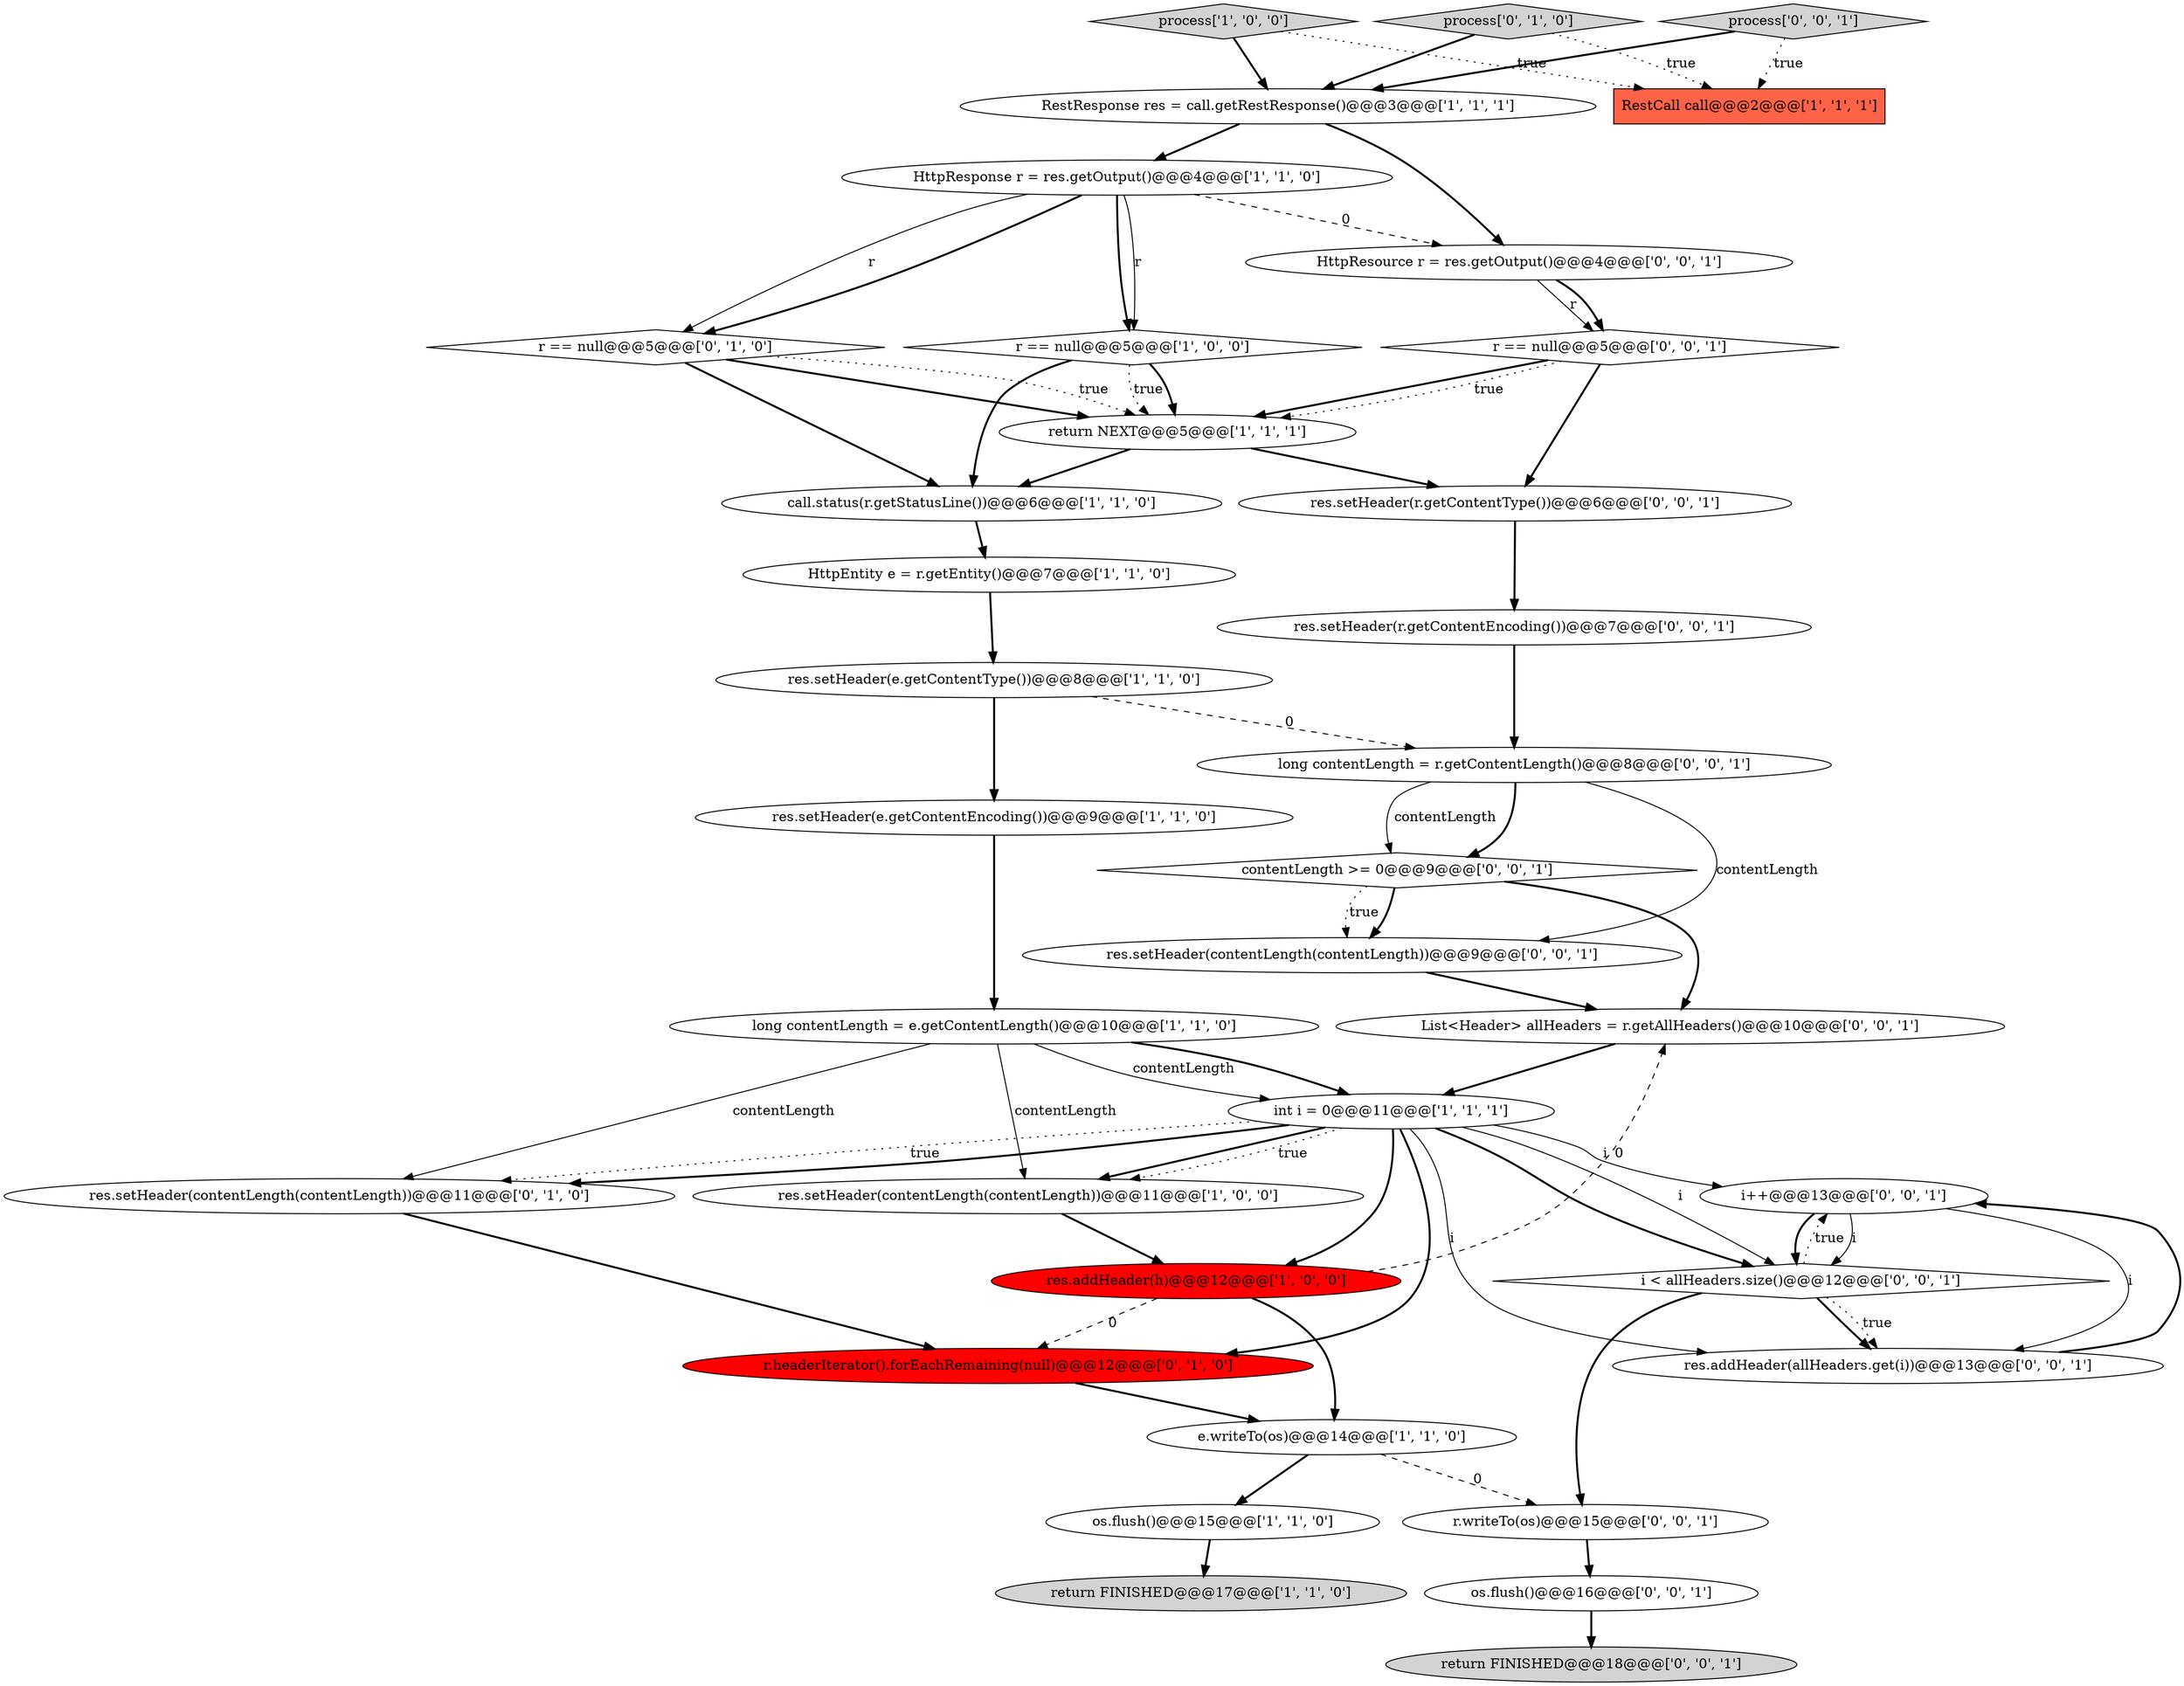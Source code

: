 digraph {
12 [style = filled, label = "HttpEntity e = r.getEntity()@@@7@@@['1', '1', '0']", fillcolor = white, shape = ellipse image = "AAA0AAABBB1BBB"];
1 [style = filled, label = "process['1', '0', '0']", fillcolor = lightgray, shape = diamond image = "AAA0AAABBB1BBB"];
7 [style = filled, label = "int i = 0@@@11@@@['1', '1', '1']", fillcolor = white, shape = ellipse image = "AAA0AAABBB1BBB"];
14 [style = filled, label = "res.setHeader(e.getContentType())@@@8@@@['1', '1', '0']", fillcolor = white, shape = ellipse image = "AAA0AAABBB1BBB"];
34 [style = filled, label = "r == null@@@5@@@['0', '0', '1']", fillcolor = white, shape = diamond image = "AAA0AAABBB3BBB"];
30 [style = filled, label = "i++@@@13@@@['0', '0', '1']", fillcolor = white, shape = ellipse image = "AAA0AAABBB3BBB"];
17 [style = filled, label = "res.setHeader(contentLength(contentLength))@@@11@@@['0', '1', '0']", fillcolor = white, shape = ellipse image = "AAA0AAABBB2BBB"];
27 [style = filled, label = "res.addHeader(allHeaders.get(i))@@@13@@@['0', '0', '1']", fillcolor = white, shape = ellipse image = "AAA0AAABBB3BBB"];
21 [style = filled, label = "contentLength >= 0@@@9@@@['0', '0', '1']", fillcolor = white, shape = diamond image = "AAA0AAABBB3BBB"];
6 [style = filled, label = "return NEXT@@@5@@@['1', '1', '1']", fillcolor = white, shape = ellipse image = "AAA0AAABBB1BBB"];
5 [style = filled, label = "e.writeTo(os)@@@14@@@['1', '1', '0']", fillcolor = white, shape = ellipse image = "AAA0AAABBB1BBB"];
24 [style = filled, label = "long contentLength = r.getContentLength()@@@8@@@['0', '0', '1']", fillcolor = white, shape = ellipse image = "AAA0AAABBB3BBB"];
25 [style = filled, label = "res.setHeader(r.getContentEncoding())@@@7@@@['0', '0', '1']", fillcolor = white, shape = ellipse image = "AAA0AAABBB3BBB"];
32 [style = filled, label = "process['0', '0', '1']", fillcolor = lightgray, shape = diamond image = "AAA0AAABBB3BBB"];
20 [style = filled, label = "r.headerIterator().forEachRemaining(null)@@@12@@@['0', '1', '0']", fillcolor = red, shape = ellipse image = "AAA1AAABBB2BBB"];
33 [style = filled, label = "HttpResource r = res.getOutput()@@@4@@@['0', '0', '1']", fillcolor = white, shape = ellipse image = "AAA0AAABBB3BBB"];
35 [style = filled, label = "res.setHeader(r.getContentType())@@@6@@@['0', '0', '1']", fillcolor = white, shape = ellipse image = "AAA0AAABBB3BBB"];
8 [style = filled, label = "res.setHeader(e.getContentEncoding())@@@9@@@['1', '1', '0']", fillcolor = white, shape = ellipse image = "AAA0AAABBB1BBB"];
10 [style = filled, label = "long contentLength = e.getContentLength()@@@10@@@['1', '1', '0']", fillcolor = white, shape = ellipse image = "AAA0AAABBB1BBB"];
31 [style = filled, label = "r.writeTo(os)@@@15@@@['0', '0', '1']", fillcolor = white, shape = ellipse image = "AAA0AAABBB3BBB"];
19 [style = filled, label = "process['0', '1', '0']", fillcolor = lightgray, shape = diamond image = "AAA0AAABBB2BBB"];
0 [style = filled, label = "return FINISHED@@@17@@@['1', '1', '0']", fillcolor = lightgray, shape = ellipse image = "AAA0AAABBB1BBB"];
18 [style = filled, label = "r == null@@@5@@@['0', '1', '0']", fillcolor = white, shape = diamond image = "AAA0AAABBB2BBB"];
9 [style = filled, label = "RestCall call@@@2@@@['1', '1', '1']", fillcolor = tomato, shape = box image = "AAA0AAABBB1BBB"];
22 [style = filled, label = "List<Header> allHeaders = r.getAllHeaders()@@@10@@@['0', '0', '1']", fillcolor = white, shape = ellipse image = "AAA0AAABBB3BBB"];
4 [style = filled, label = "r == null@@@5@@@['1', '0', '0']", fillcolor = white, shape = diamond image = "AAA0AAABBB1BBB"];
23 [style = filled, label = "i < allHeaders.size()@@@12@@@['0', '0', '1']", fillcolor = white, shape = diamond image = "AAA0AAABBB3BBB"];
11 [style = filled, label = "HttpResponse r = res.getOutput()@@@4@@@['1', '1', '0']", fillcolor = white, shape = ellipse image = "AAA0AAABBB1BBB"];
29 [style = filled, label = "os.flush()@@@16@@@['0', '0', '1']", fillcolor = white, shape = ellipse image = "AAA0AAABBB3BBB"];
16 [style = filled, label = "res.addHeader(h)@@@12@@@['1', '0', '0']", fillcolor = red, shape = ellipse image = "AAA1AAABBB1BBB"];
3 [style = filled, label = "res.setHeader(contentLength(contentLength))@@@11@@@['1', '0', '0']", fillcolor = white, shape = ellipse image = "AAA0AAABBB1BBB"];
13 [style = filled, label = "os.flush()@@@15@@@['1', '1', '0']", fillcolor = white, shape = ellipse image = "AAA0AAABBB1BBB"];
15 [style = filled, label = "RestResponse res = call.getRestResponse()@@@3@@@['1', '1', '1']", fillcolor = white, shape = ellipse image = "AAA0AAABBB1BBB"];
28 [style = filled, label = "return FINISHED@@@18@@@['0', '0', '1']", fillcolor = lightgray, shape = ellipse image = "AAA0AAABBB3BBB"];
26 [style = filled, label = "res.setHeader(contentLength(contentLength))@@@9@@@['0', '0', '1']", fillcolor = white, shape = ellipse image = "AAA0AAABBB3BBB"];
2 [style = filled, label = "call.status(r.getStatusLine())@@@6@@@['1', '1', '0']", fillcolor = white, shape = ellipse image = "AAA0AAABBB1BBB"];
11->18 [style = solid, label="r"];
23->31 [style = bold, label=""];
4->6 [style = dotted, label="true"];
14->24 [style = dashed, label="0"];
8->10 [style = bold, label=""];
16->22 [style = dashed, label="0"];
30->23 [style = solid, label="i"];
7->17 [style = bold, label=""];
6->35 [style = bold, label=""];
23->27 [style = bold, label=""];
4->6 [style = bold, label=""];
32->9 [style = dotted, label="true"];
11->33 [style = dashed, label="0"];
1->15 [style = bold, label=""];
27->30 [style = bold, label=""];
11->4 [style = bold, label=""];
30->23 [style = bold, label=""];
11->4 [style = solid, label="r"];
15->33 [style = bold, label=""];
31->29 [style = bold, label=""];
24->26 [style = solid, label="contentLength"];
7->23 [style = solid, label="i"];
23->30 [style = dotted, label="true"];
4->2 [style = bold, label=""];
7->20 [style = bold, label=""];
30->27 [style = solid, label="i"];
3->16 [style = bold, label=""];
18->2 [style = bold, label=""];
10->7 [style = bold, label=""];
22->7 [style = bold, label=""];
10->7 [style = solid, label="contentLength"];
11->18 [style = bold, label=""];
7->3 [style = bold, label=""];
2->12 [style = bold, label=""];
26->22 [style = bold, label=""];
20->5 [style = bold, label=""];
7->30 [style = solid, label="i"];
6->2 [style = bold, label=""];
35->25 [style = bold, label=""];
29->28 [style = bold, label=""];
18->6 [style = dotted, label="true"];
25->24 [style = bold, label=""];
21->26 [style = bold, label=""];
33->34 [style = solid, label="r"];
15->11 [style = bold, label=""];
21->26 [style = dotted, label="true"];
24->21 [style = bold, label=""];
18->6 [style = bold, label=""];
21->22 [style = bold, label=""];
24->21 [style = solid, label="contentLength"];
7->3 [style = dotted, label="true"];
5->13 [style = bold, label=""];
7->23 [style = bold, label=""];
34->6 [style = bold, label=""];
7->16 [style = bold, label=""];
10->3 [style = solid, label="contentLength"];
12->14 [style = bold, label=""];
32->15 [style = bold, label=""];
7->27 [style = solid, label="i"];
1->9 [style = dotted, label="true"];
16->5 [style = bold, label=""];
19->9 [style = dotted, label="true"];
23->27 [style = dotted, label="true"];
34->6 [style = dotted, label="true"];
5->31 [style = dashed, label="0"];
14->8 [style = bold, label=""];
34->35 [style = bold, label=""];
19->15 [style = bold, label=""];
7->17 [style = dotted, label="true"];
33->34 [style = bold, label=""];
10->17 [style = solid, label="contentLength"];
13->0 [style = bold, label=""];
17->20 [style = bold, label=""];
16->20 [style = dashed, label="0"];
}
